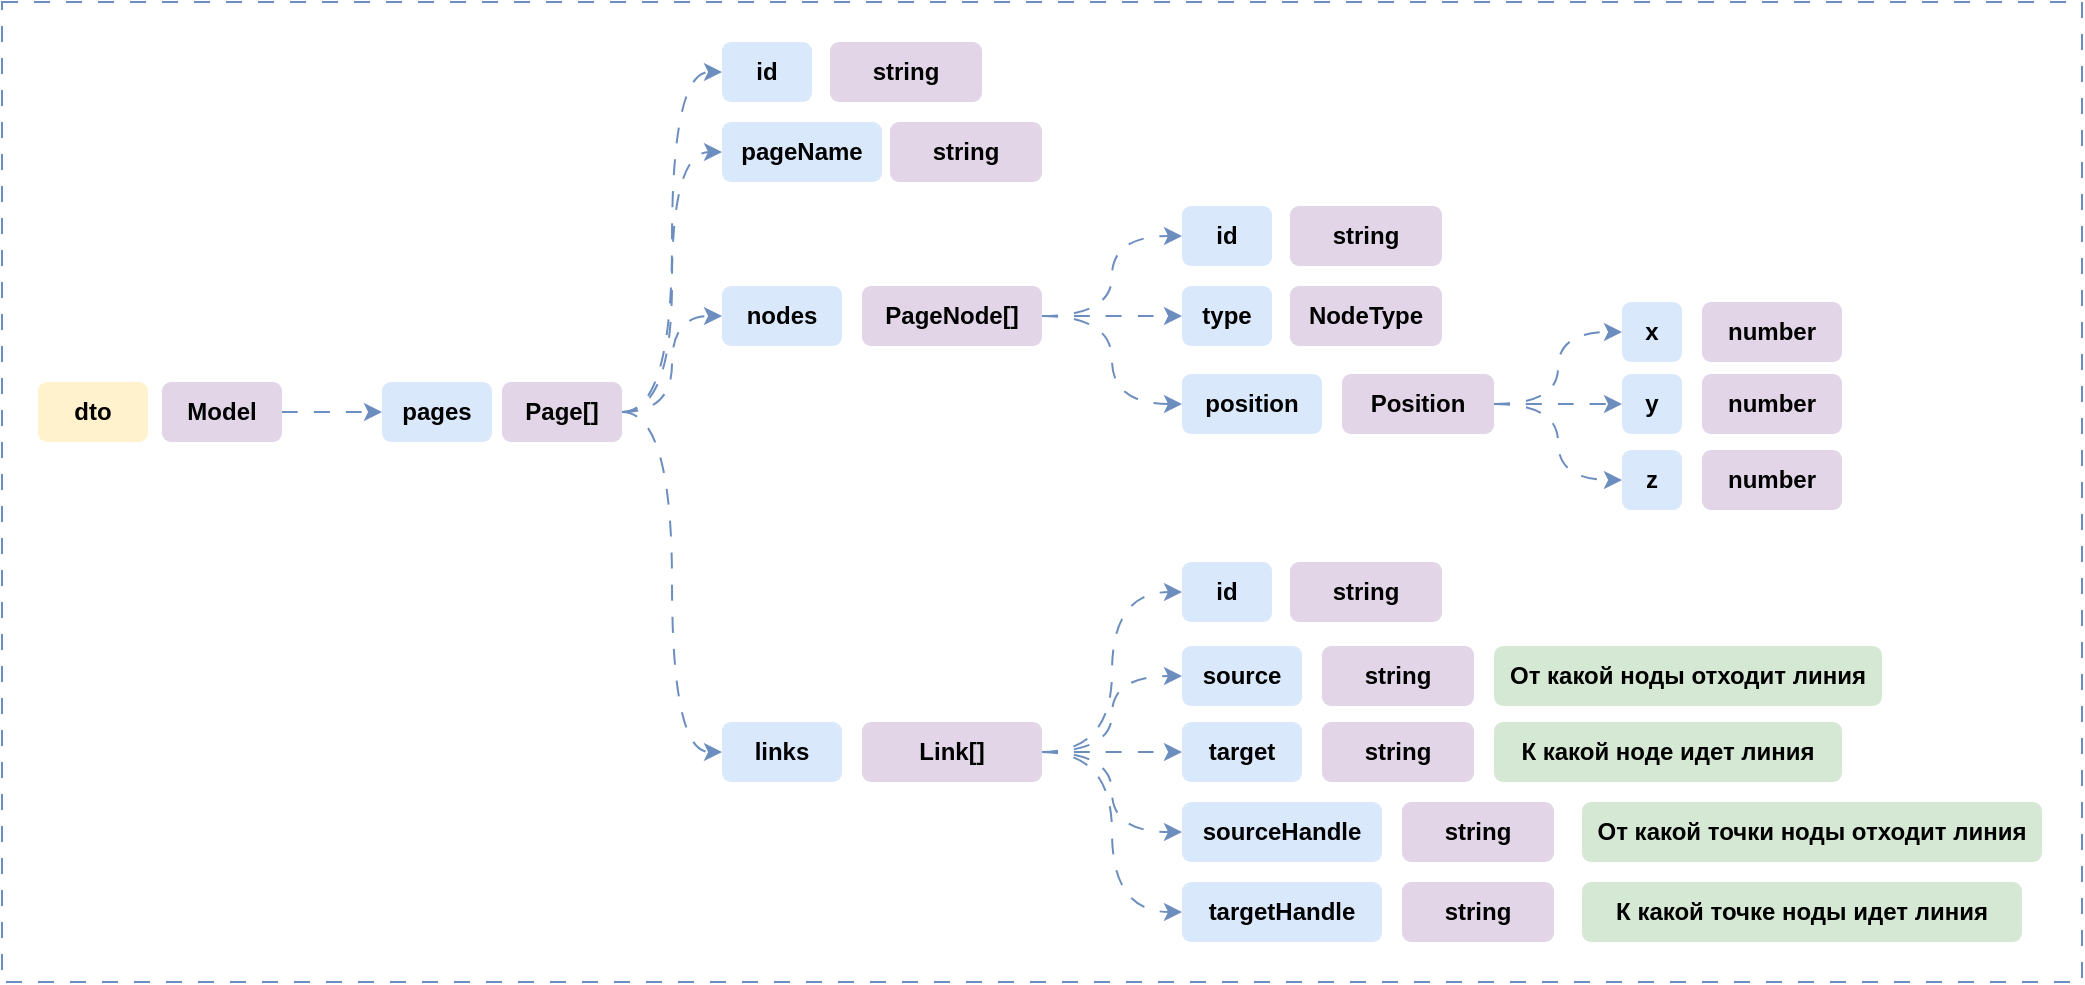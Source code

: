 <mxfile version="22.1.3" type="github" pages="2">
  <diagram name="Flow" id="bWleKqcltJoAPVm_MXC7">
    <mxGraphModel dx="2087" dy="131" grid="1" gridSize="10" guides="1" tooltips="1" connect="1" arrows="1" fold="1" page="0" pageScale="1" pageWidth="827" pageHeight="1169" math="0" shadow="0">
      <root>
        <mxCell id="0" />
        <mxCell id="1" parent="0" />
        <mxCell id="2nIH9Rnh6OpdJeUkmnJ7-114" value="" style="rounded=0;whiteSpace=wrap;html=1;fontFamily=Helvetica;fontSize=11;fillColor=none;dashed=1;dashPattern=8 8;strokeColor=#6c8ebf;shadow=0;" parent="1" vertex="1">
          <mxGeometry x="-70" y="980" width="1040" height="490" as="geometry" />
        </mxCell>
        <mxCell id="2nIH9Rnh6OpdJeUkmnJ7-2" value="dto" style="rounded=1;whiteSpace=wrap;html=1;fillColor=#fff2cc;strokeColor=none;fontStyle=1" parent="1" vertex="1">
          <mxGeometry x="-52" y="1170" width="55" height="30" as="geometry" />
        </mxCell>
        <mxCell id="2nIH9Rnh6OpdJeUkmnJ7-3" value="id" style="rounded=1;whiteSpace=wrap;html=1;fillColor=#dae8fc;strokeColor=none;fontStyle=1" parent="1" vertex="1">
          <mxGeometry x="290" y="1000" width="45" height="30" as="geometry" />
        </mxCell>
        <mxCell id="2nIH9Rnh6OpdJeUkmnJ7-62" style="edgeStyle=orthogonalEdgeStyle;rounded=0;orthogonalLoop=1;jettySize=auto;html=1;entryX=0;entryY=0.5;entryDx=0;entryDy=0;dashed=1;dashPattern=8 8;fillColor=#dae8fc;strokeColor=#6c8ebf;curved=1;" parent="1" source="2nIH9Rnh6OpdJeUkmnJ7-18" target="2nIH9Rnh6OpdJeUkmnJ7-60" edge="1">
          <mxGeometry relative="1" as="geometry" />
        </mxCell>
        <mxCell id="2nIH9Rnh6OpdJeUkmnJ7-18" value="Model" style="rounded=1;whiteSpace=wrap;html=1;fillColor=#e1d5e7;strokeColor=none;fontStyle=1" parent="1" vertex="1">
          <mxGeometry x="10" y="1170" width="60" height="30" as="geometry" />
        </mxCell>
        <mxCell id="2nIH9Rnh6OpdJeUkmnJ7-19" value="string" style="rounded=1;whiteSpace=wrap;html=1;fillColor=#e1d5e7;strokeColor=none;fontStyle=1" parent="1" vertex="1">
          <mxGeometry x="344" y="1000" width="76" height="30" as="geometry" />
        </mxCell>
        <mxCell id="2nIH9Rnh6OpdJeUkmnJ7-60" value="pages" style="rounded=1;whiteSpace=wrap;html=1;fillColor=#dae8fc;strokeColor=none;fontStyle=1" parent="1" vertex="1">
          <mxGeometry x="120" y="1170" width="55" height="30" as="geometry" />
        </mxCell>
        <mxCell id="2nIH9Rnh6OpdJeUkmnJ7-72" style="edgeStyle=orthogonalEdgeStyle;shape=connector;curved=1;rounded=0;orthogonalLoop=1;jettySize=auto;html=1;entryX=0;entryY=0.5;entryDx=0;entryDy=0;dashed=1;dashPattern=8 8;labelBackgroundColor=default;strokeColor=#6c8ebf;align=center;verticalAlign=middle;fontFamily=Helvetica;fontSize=11;fontColor=default;endArrow=classic;fillColor=#dae8fc;" parent="1" source="2nIH9Rnh6OpdJeUkmnJ7-61" target="2nIH9Rnh6OpdJeUkmnJ7-3" edge="1">
          <mxGeometry relative="1" as="geometry" />
        </mxCell>
        <mxCell id="2nIH9Rnh6OpdJeUkmnJ7-73" style="edgeStyle=orthogonalEdgeStyle;shape=connector;curved=1;rounded=0;orthogonalLoop=1;jettySize=auto;html=1;dashed=1;dashPattern=8 8;labelBackgroundColor=default;strokeColor=#6c8ebf;align=center;verticalAlign=middle;fontFamily=Helvetica;fontSize=11;fontColor=default;endArrow=classic;fillColor=#dae8fc;entryX=0;entryY=0.5;entryDx=0;entryDy=0;" parent="1" source="2nIH9Rnh6OpdJeUkmnJ7-61" target="2nIH9Rnh6OpdJeUkmnJ7-68" edge="1">
          <mxGeometry relative="1" as="geometry" />
        </mxCell>
        <mxCell id="2nIH9Rnh6OpdJeUkmnJ7-74" style="edgeStyle=orthogonalEdgeStyle;shape=connector;curved=1;rounded=0;orthogonalLoop=1;jettySize=auto;html=1;entryX=0;entryY=0.5;entryDx=0;entryDy=0;dashed=1;dashPattern=8 8;labelBackgroundColor=default;strokeColor=#6c8ebf;align=center;verticalAlign=middle;fontFamily=Helvetica;fontSize=11;fontColor=default;endArrow=classic;fillColor=#dae8fc;" parent="1" source="2nIH9Rnh6OpdJeUkmnJ7-61" target="2nIH9Rnh6OpdJeUkmnJ7-63" edge="1">
          <mxGeometry relative="1" as="geometry" />
        </mxCell>
        <mxCell id="2nIH9Rnh6OpdJeUkmnJ7-75" style="edgeStyle=orthogonalEdgeStyle;shape=connector;curved=1;rounded=0;orthogonalLoop=1;jettySize=auto;html=1;entryX=0;entryY=0.5;entryDx=0;entryDy=0;dashed=1;dashPattern=8 8;labelBackgroundColor=default;strokeColor=#6c8ebf;align=center;verticalAlign=middle;fontFamily=Helvetica;fontSize=11;fontColor=default;endArrow=classic;fillColor=#dae8fc;" parent="1" source="2nIH9Rnh6OpdJeUkmnJ7-61" target="2nIH9Rnh6OpdJeUkmnJ7-66" edge="1">
          <mxGeometry relative="1" as="geometry" />
        </mxCell>
        <mxCell id="2nIH9Rnh6OpdJeUkmnJ7-61" value="Page[]" style="rounded=1;whiteSpace=wrap;html=1;fillColor=#e1d5e7;strokeColor=none;fontStyle=1" parent="1" vertex="1">
          <mxGeometry x="180" y="1170" width="60" height="30" as="geometry" />
        </mxCell>
        <mxCell id="2nIH9Rnh6OpdJeUkmnJ7-63" value="nodes" style="rounded=1;whiteSpace=wrap;html=1;fillColor=#dae8fc;strokeColor=none;fontStyle=1" parent="1" vertex="1">
          <mxGeometry x="290" y="1122" width="60" height="30" as="geometry" />
        </mxCell>
        <mxCell id="2nIH9Rnh6OpdJeUkmnJ7-83" style="edgeStyle=orthogonalEdgeStyle;shape=connector;curved=1;rounded=0;orthogonalLoop=1;jettySize=auto;html=1;entryX=0;entryY=0.5;entryDx=0;entryDy=0;dashed=1;dashPattern=8 8;labelBackgroundColor=default;strokeColor=#6c8ebf;align=center;verticalAlign=middle;fontFamily=Helvetica;fontSize=11;fontColor=default;endArrow=classic;fillColor=#dae8fc;" parent="1" source="2nIH9Rnh6OpdJeUkmnJ7-64" target="2nIH9Rnh6OpdJeUkmnJ7-77" edge="1">
          <mxGeometry relative="1" as="geometry" />
        </mxCell>
        <mxCell id="2nIH9Rnh6OpdJeUkmnJ7-84" style="edgeStyle=orthogonalEdgeStyle;shape=connector;curved=1;rounded=0;orthogonalLoop=1;jettySize=auto;html=1;entryX=0;entryY=0.5;entryDx=0;entryDy=0;dashed=1;dashPattern=8 8;labelBackgroundColor=default;strokeColor=#6c8ebf;align=center;verticalAlign=middle;fontFamily=Helvetica;fontSize=11;fontColor=default;endArrow=classic;fillColor=#dae8fc;" parent="1" source="2nIH9Rnh6OpdJeUkmnJ7-64" target="2nIH9Rnh6OpdJeUkmnJ7-79" edge="1">
          <mxGeometry relative="1" as="geometry" />
        </mxCell>
        <mxCell id="2nIH9Rnh6OpdJeUkmnJ7-85" style="edgeStyle=orthogonalEdgeStyle;shape=connector;curved=1;rounded=0;orthogonalLoop=1;jettySize=auto;html=1;entryX=0;entryY=0.5;entryDx=0;entryDy=0;dashed=1;dashPattern=8 8;labelBackgroundColor=default;strokeColor=#6c8ebf;align=center;verticalAlign=middle;fontFamily=Helvetica;fontSize=11;fontColor=default;endArrow=classic;fillColor=#dae8fc;" parent="1" source="2nIH9Rnh6OpdJeUkmnJ7-64" target="2nIH9Rnh6OpdJeUkmnJ7-81" edge="1">
          <mxGeometry relative="1" as="geometry" />
        </mxCell>
        <mxCell id="2nIH9Rnh6OpdJeUkmnJ7-64" value="PageNode[]" style="rounded=1;whiteSpace=wrap;html=1;fillColor=#e1d5e7;strokeColor=none;fontStyle=1" parent="1" vertex="1">
          <mxGeometry x="360" y="1122" width="90" height="30" as="geometry" />
        </mxCell>
        <mxCell id="2nIH9Rnh6OpdJeUkmnJ7-66" value="links" style="rounded=1;whiteSpace=wrap;html=1;fillColor=#dae8fc;strokeColor=none;fontStyle=1" parent="1" vertex="1">
          <mxGeometry x="290" y="1340" width="60" height="30" as="geometry" />
        </mxCell>
        <mxCell id="2nIH9Rnh6OpdJeUkmnJ7-97" style="edgeStyle=orthogonalEdgeStyle;shape=connector;curved=1;rounded=0;orthogonalLoop=1;jettySize=auto;html=1;entryX=0;entryY=0.5;entryDx=0;entryDy=0;dashed=1;dashPattern=8 8;labelBackgroundColor=default;strokeColor=#6c8ebf;align=center;verticalAlign=middle;fontFamily=Helvetica;fontSize=11;fontColor=default;endArrow=classic;fillColor=#dae8fc;" parent="1" source="2nIH9Rnh6OpdJeUkmnJ7-67" target="2nIH9Rnh6OpdJeUkmnJ7-95" edge="1">
          <mxGeometry relative="1" as="geometry" />
        </mxCell>
        <mxCell id="2nIH9Rnh6OpdJeUkmnJ7-110" style="edgeStyle=orthogonalEdgeStyle;shape=connector;curved=1;rounded=0;orthogonalLoop=1;jettySize=auto;html=1;entryX=0;entryY=0.5;entryDx=0;entryDy=0;dashed=1;dashPattern=8 8;labelBackgroundColor=default;strokeColor=#6c8ebf;align=center;verticalAlign=middle;fontFamily=Helvetica;fontSize=11;fontColor=default;endArrow=classic;fillColor=#dae8fc;" parent="1" source="2nIH9Rnh6OpdJeUkmnJ7-67" target="2nIH9Rnh6OpdJeUkmnJ7-98" edge="1">
          <mxGeometry relative="1" as="geometry" />
        </mxCell>
        <mxCell id="2nIH9Rnh6OpdJeUkmnJ7-111" style="edgeStyle=orthogonalEdgeStyle;shape=connector;curved=1;rounded=0;orthogonalLoop=1;jettySize=auto;html=1;entryX=0;entryY=0.5;entryDx=0;entryDy=0;dashed=1;dashPattern=8 8;labelBackgroundColor=default;strokeColor=#6c8ebf;align=center;verticalAlign=middle;fontFamily=Helvetica;fontSize=11;fontColor=default;endArrow=classic;fillColor=#dae8fc;" parent="1" source="2nIH9Rnh6OpdJeUkmnJ7-67" target="2nIH9Rnh6OpdJeUkmnJ7-100" edge="1">
          <mxGeometry relative="1" as="geometry" />
        </mxCell>
        <mxCell id="2nIH9Rnh6OpdJeUkmnJ7-112" style="edgeStyle=orthogonalEdgeStyle;shape=connector;curved=1;rounded=0;orthogonalLoop=1;jettySize=auto;html=1;entryX=0;entryY=0.5;entryDx=0;entryDy=0;dashed=1;dashPattern=8 8;labelBackgroundColor=default;strokeColor=#6c8ebf;align=center;verticalAlign=middle;fontFamily=Helvetica;fontSize=11;fontColor=default;endArrow=classic;fillColor=#dae8fc;" parent="1" source="2nIH9Rnh6OpdJeUkmnJ7-67" target="2nIH9Rnh6OpdJeUkmnJ7-102" edge="1">
          <mxGeometry relative="1" as="geometry" />
        </mxCell>
        <mxCell id="2nIH9Rnh6OpdJeUkmnJ7-113" style="edgeStyle=orthogonalEdgeStyle;shape=connector;curved=1;rounded=0;orthogonalLoop=1;jettySize=auto;html=1;entryX=0;entryY=0.5;entryDx=0;entryDy=0;dashed=1;dashPattern=8 8;labelBackgroundColor=default;strokeColor=#6c8ebf;align=center;verticalAlign=middle;fontFamily=Helvetica;fontSize=11;fontColor=default;endArrow=classic;fillColor=#dae8fc;" parent="1" source="2nIH9Rnh6OpdJeUkmnJ7-67" target="2nIH9Rnh6OpdJeUkmnJ7-104" edge="1">
          <mxGeometry relative="1" as="geometry" />
        </mxCell>
        <mxCell id="2nIH9Rnh6OpdJeUkmnJ7-67" value="Link[]" style="rounded=1;whiteSpace=wrap;html=1;fillColor=#e1d5e7;strokeColor=none;fontStyle=1" parent="1" vertex="1">
          <mxGeometry x="360" y="1340" width="90" height="30" as="geometry" />
        </mxCell>
        <mxCell id="2nIH9Rnh6OpdJeUkmnJ7-68" value="pageName" style="rounded=1;whiteSpace=wrap;html=1;fillColor=#dae8fc;strokeColor=none;fontStyle=1" parent="1" vertex="1">
          <mxGeometry x="290" y="1040" width="80" height="30" as="geometry" />
        </mxCell>
        <mxCell id="2nIH9Rnh6OpdJeUkmnJ7-69" value="string" style="rounded=1;whiteSpace=wrap;html=1;fillColor=#e1d5e7;strokeColor=none;fontStyle=1" parent="1" vertex="1">
          <mxGeometry x="374" y="1040" width="76" height="30" as="geometry" />
        </mxCell>
        <mxCell id="2nIH9Rnh6OpdJeUkmnJ7-77" value="id" style="rounded=1;whiteSpace=wrap;html=1;fillColor=#dae8fc;strokeColor=none;fontStyle=1" parent="1" vertex="1">
          <mxGeometry x="520" y="1082" width="45" height="30" as="geometry" />
        </mxCell>
        <mxCell id="2nIH9Rnh6OpdJeUkmnJ7-78" value="string" style="rounded=1;whiteSpace=wrap;html=1;fillColor=#e1d5e7;strokeColor=none;fontStyle=1" parent="1" vertex="1">
          <mxGeometry x="574" y="1082" width="76" height="30" as="geometry" />
        </mxCell>
        <mxCell id="2nIH9Rnh6OpdJeUkmnJ7-79" value="type" style="rounded=1;whiteSpace=wrap;html=1;fillColor=#dae8fc;strokeColor=none;fontStyle=1" parent="1" vertex="1">
          <mxGeometry x="520" y="1122" width="45" height="30" as="geometry" />
        </mxCell>
        <mxCell id="2nIH9Rnh6OpdJeUkmnJ7-80" value="NodeType" style="rounded=1;whiteSpace=wrap;html=1;fillColor=#e1d5e7;strokeColor=none;fontStyle=1" parent="1" vertex="1">
          <mxGeometry x="574" y="1122" width="76" height="30" as="geometry" />
        </mxCell>
        <mxCell id="2nIH9Rnh6OpdJeUkmnJ7-81" value="position" style="rounded=1;whiteSpace=wrap;html=1;fillColor=#dae8fc;strokeColor=none;fontStyle=1" parent="1" vertex="1">
          <mxGeometry x="520" y="1166" width="70" height="30" as="geometry" />
        </mxCell>
        <mxCell id="2nIH9Rnh6OpdJeUkmnJ7-92" style="edgeStyle=orthogonalEdgeStyle;shape=connector;curved=1;rounded=0;orthogonalLoop=1;jettySize=auto;html=1;entryX=0;entryY=0.5;entryDx=0;entryDy=0;dashed=1;dashPattern=8 8;labelBackgroundColor=default;strokeColor=#6c8ebf;align=center;verticalAlign=middle;fontFamily=Helvetica;fontSize=11;fontColor=default;endArrow=classic;fillColor=#dae8fc;" parent="1" source="2nIH9Rnh6OpdJeUkmnJ7-82" target="2nIH9Rnh6OpdJeUkmnJ7-88" edge="1">
          <mxGeometry relative="1" as="geometry" />
        </mxCell>
        <mxCell id="2nIH9Rnh6OpdJeUkmnJ7-93" style="edgeStyle=orthogonalEdgeStyle;shape=connector;curved=1;rounded=0;orthogonalLoop=1;jettySize=auto;html=1;entryX=0;entryY=0.5;entryDx=0;entryDy=0;dashed=1;dashPattern=8 8;labelBackgroundColor=default;strokeColor=#6c8ebf;align=center;verticalAlign=middle;fontFamily=Helvetica;fontSize=11;fontColor=default;endArrow=classic;fillColor=#dae8fc;" parent="1" source="2nIH9Rnh6OpdJeUkmnJ7-82" target="2nIH9Rnh6OpdJeUkmnJ7-86" edge="1">
          <mxGeometry relative="1" as="geometry" />
        </mxCell>
        <mxCell id="2nIH9Rnh6OpdJeUkmnJ7-94" style="edgeStyle=orthogonalEdgeStyle;shape=connector;curved=1;rounded=0;orthogonalLoop=1;jettySize=auto;html=1;entryX=0;entryY=0.5;entryDx=0;entryDy=0;dashed=1;dashPattern=8 8;labelBackgroundColor=default;strokeColor=#6c8ebf;align=center;verticalAlign=middle;fontFamily=Helvetica;fontSize=11;fontColor=default;endArrow=classic;fillColor=#dae8fc;" parent="1" source="2nIH9Rnh6OpdJeUkmnJ7-82" target="2nIH9Rnh6OpdJeUkmnJ7-90" edge="1">
          <mxGeometry relative="1" as="geometry" />
        </mxCell>
        <mxCell id="2nIH9Rnh6OpdJeUkmnJ7-82" value="Position" style="rounded=1;whiteSpace=wrap;html=1;fillColor=#e1d5e7;strokeColor=none;fontStyle=1" parent="1" vertex="1">
          <mxGeometry x="600" y="1166" width="76" height="30" as="geometry" />
        </mxCell>
        <mxCell id="2nIH9Rnh6OpdJeUkmnJ7-86" value="y" style="rounded=1;whiteSpace=wrap;html=1;fillColor=#dae8fc;strokeColor=none;fontStyle=1" parent="1" vertex="1">
          <mxGeometry x="740" y="1166" width="30" height="30" as="geometry" />
        </mxCell>
        <mxCell id="2nIH9Rnh6OpdJeUkmnJ7-87" value="number" style="rounded=1;whiteSpace=wrap;html=1;fillColor=#e1d5e7;strokeColor=none;fontStyle=1" parent="1" vertex="1">
          <mxGeometry x="780" y="1166" width="70" height="30" as="geometry" />
        </mxCell>
        <mxCell id="2nIH9Rnh6OpdJeUkmnJ7-88" value="x" style="rounded=1;whiteSpace=wrap;html=1;fillColor=#dae8fc;strokeColor=none;fontStyle=1" parent="1" vertex="1">
          <mxGeometry x="740" y="1130" width="30" height="30" as="geometry" />
        </mxCell>
        <mxCell id="2nIH9Rnh6OpdJeUkmnJ7-89" value="number" style="rounded=1;whiteSpace=wrap;html=1;fillColor=#e1d5e7;strokeColor=none;fontStyle=1" parent="1" vertex="1">
          <mxGeometry x="780" y="1130" width="70" height="30" as="geometry" />
        </mxCell>
        <mxCell id="2nIH9Rnh6OpdJeUkmnJ7-90" value="z" style="rounded=1;whiteSpace=wrap;html=1;fillColor=#dae8fc;strokeColor=none;fontStyle=1" parent="1" vertex="1">
          <mxGeometry x="740" y="1204" width="30" height="30" as="geometry" />
        </mxCell>
        <mxCell id="2nIH9Rnh6OpdJeUkmnJ7-91" value="number" style="rounded=1;whiteSpace=wrap;html=1;fillColor=#e1d5e7;strokeColor=none;fontStyle=1" parent="1" vertex="1">
          <mxGeometry x="780" y="1204" width="70" height="30" as="geometry" />
        </mxCell>
        <mxCell id="2nIH9Rnh6OpdJeUkmnJ7-95" value="id" style="rounded=1;whiteSpace=wrap;html=1;fillColor=#dae8fc;strokeColor=none;fontStyle=1" parent="1" vertex="1">
          <mxGeometry x="520" y="1260" width="45" height="30" as="geometry" />
        </mxCell>
        <mxCell id="2nIH9Rnh6OpdJeUkmnJ7-96" value="string" style="rounded=1;whiteSpace=wrap;html=1;fillColor=#e1d5e7;strokeColor=none;fontStyle=1" parent="1" vertex="1">
          <mxGeometry x="574" y="1260" width="76" height="30" as="geometry" />
        </mxCell>
        <mxCell id="2nIH9Rnh6OpdJeUkmnJ7-98" value="source" style="rounded=1;whiteSpace=wrap;html=1;fillColor=#dae8fc;strokeColor=none;fontStyle=1" parent="1" vertex="1">
          <mxGeometry x="520" y="1302" width="60" height="30" as="geometry" />
        </mxCell>
        <mxCell id="2nIH9Rnh6OpdJeUkmnJ7-99" value="string" style="rounded=1;whiteSpace=wrap;html=1;fillColor=#e1d5e7;strokeColor=none;fontStyle=1" parent="1" vertex="1">
          <mxGeometry x="590" y="1302" width="76" height="30" as="geometry" />
        </mxCell>
        <mxCell id="2nIH9Rnh6OpdJeUkmnJ7-100" value="target" style="rounded=1;whiteSpace=wrap;html=1;fillColor=#dae8fc;strokeColor=none;fontStyle=1" parent="1" vertex="1">
          <mxGeometry x="520" y="1340" width="60" height="30" as="geometry" />
        </mxCell>
        <mxCell id="2nIH9Rnh6OpdJeUkmnJ7-101" value="string" style="rounded=1;whiteSpace=wrap;html=1;fillColor=#e1d5e7;strokeColor=none;fontStyle=1" parent="1" vertex="1">
          <mxGeometry x="590" y="1340" width="76" height="30" as="geometry" />
        </mxCell>
        <mxCell id="2nIH9Rnh6OpdJeUkmnJ7-102" value="sourceHandle" style="rounded=1;whiteSpace=wrap;html=1;fillColor=#dae8fc;strokeColor=none;fontStyle=1" parent="1" vertex="1">
          <mxGeometry x="520" y="1380" width="100" height="30" as="geometry" />
        </mxCell>
        <mxCell id="2nIH9Rnh6OpdJeUkmnJ7-103" value="string" style="rounded=1;whiteSpace=wrap;html=1;fillColor=#e1d5e7;strokeColor=none;fontStyle=1" parent="1" vertex="1">
          <mxGeometry x="630" y="1380" width="76" height="30" as="geometry" />
        </mxCell>
        <mxCell id="2nIH9Rnh6OpdJeUkmnJ7-104" value="targetHandle" style="rounded=1;whiteSpace=wrap;html=1;fillColor=#dae8fc;strokeColor=none;fontStyle=1" parent="1" vertex="1">
          <mxGeometry x="520" y="1420" width="100" height="30" as="geometry" />
        </mxCell>
        <mxCell id="2nIH9Rnh6OpdJeUkmnJ7-105" value="string" style="rounded=1;whiteSpace=wrap;html=1;fillColor=#e1d5e7;strokeColor=none;fontStyle=1" parent="1" vertex="1">
          <mxGeometry x="630" y="1420" width="76" height="30" as="geometry" />
        </mxCell>
        <mxCell id="2nIH9Rnh6OpdJeUkmnJ7-106" value="От какой ноды отходит линия" style="rounded=1;whiteSpace=wrap;html=1;fillColor=#d5e8d4;strokeColor=none;fontStyle=1" parent="1" vertex="1">
          <mxGeometry x="676" y="1302" width="194" height="30" as="geometry" />
        </mxCell>
        <mxCell id="2nIH9Rnh6OpdJeUkmnJ7-107" value="К какой ноде идет линия" style="rounded=1;whiteSpace=wrap;html=1;fillColor=#d5e8d4;strokeColor=none;fontStyle=1" parent="1" vertex="1">
          <mxGeometry x="676" y="1340" width="174" height="30" as="geometry" />
        </mxCell>
        <mxCell id="2nIH9Rnh6OpdJeUkmnJ7-108" value="От какой точки ноды отходит линия" style="rounded=1;whiteSpace=wrap;html=1;fillColor=#d5e8d4;strokeColor=none;fontStyle=1" parent="1" vertex="1">
          <mxGeometry x="720" y="1380" width="230" height="30" as="geometry" />
        </mxCell>
        <mxCell id="2nIH9Rnh6OpdJeUkmnJ7-109" value="К какой точке ноды идет линия" style="rounded=1;whiteSpace=wrap;html=1;fillColor=#d5e8d4;strokeColor=none;fontStyle=1" parent="1" vertex="1">
          <mxGeometry x="720" y="1420" width="220" height="30" as="geometry" />
        </mxCell>
      </root>
    </mxGraphModel>
  </diagram>
  <diagram id="k8BZJ0EsPKxAd0Oa-_s1" name="React-Flow Concept">
    <mxGraphModel dx="989" dy="546" grid="0" gridSize="10" guides="1" tooltips="1" connect="1" arrows="1" fold="1" page="0" pageScale="1" pageWidth="827" pageHeight="1169" math="0" shadow="0">
      <root>
        <mxCell id="0" />
        <mxCell id="1" parent="0" />
        <mxCell id="w0XaIGX-fUTt4faykZXt-10" style="edgeStyle=orthogonalEdgeStyle;rounded=0;orthogonalLoop=1;jettySize=auto;html=1;entryX=0;entryY=0.5;entryDx=0;entryDy=0;curved=1;fillColor=#dae8fc;strokeColor=#6c8ebf;dashed=1;" edge="1" parent="1" source="w0XaIGX-fUTt4faykZXt-1" target="w0XaIGX-fUTt4faykZXt-2">
          <mxGeometry relative="1" as="geometry" />
        </mxCell>
        <mxCell id="w0XaIGX-fUTt4faykZXt-11" style="edgeStyle=orthogonalEdgeStyle;shape=connector;curved=1;rounded=0;orthogonalLoop=1;jettySize=auto;html=1;entryX=0;entryY=0.5;entryDx=0;entryDy=0;dashed=1;labelBackgroundColor=default;strokeColor=#6c8ebf;align=center;verticalAlign=middle;fontFamily=Helvetica;fontSize=11;fontColor=default;endArrow=classic;fillColor=#dae8fc;" edge="1" parent="1" source="w0XaIGX-fUTt4faykZXt-1" target="w0XaIGX-fUTt4faykZXt-5">
          <mxGeometry relative="1" as="geometry" />
        </mxCell>
        <mxCell id="w0XaIGX-fUTt4faykZXt-12" style="edgeStyle=orthogonalEdgeStyle;shape=connector;curved=1;rounded=0;orthogonalLoop=1;jettySize=auto;html=1;entryX=0;entryY=0.5;entryDx=0;entryDy=0;dashed=1;labelBackgroundColor=default;strokeColor=#6c8ebf;align=center;verticalAlign=middle;fontFamily=Helvetica;fontSize=11;fontColor=default;endArrow=classic;fillColor=#dae8fc;" edge="1" parent="1" source="w0XaIGX-fUTt4faykZXt-1" target="w0XaIGX-fUTt4faykZXt-3">
          <mxGeometry relative="1" as="geometry" />
        </mxCell>
        <mxCell id="w0XaIGX-fUTt4faykZXt-13" style="edgeStyle=orthogonalEdgeStyle;shape=connector;curved=1;rounded=0;orthogonalLoop=1;jettySize=auto;html=1;entryX=0;entryY=0.5;entryDx=0;entryDy=0;dashed=1;labelBackgroundColor=default;strokeColor=#6c8ebf;align=center;verticalAlign=middle;fontFamily=Helvetica;fontSize=11;fontColor=default;endArrow=classic;fillColor=#dae8fc;" edge="1" parent="1" source="w0XaIGX-fUTt4faykZXt-1" target="w0XaIGX-fUTt4faykZXt-4">
          <mxGeometry relative="1" as="geometry" />
        </mxCell>
        <mxCell id="w0XaIGX-fUTt4faykZXt-14" style="edgeStyle=orthogonalEdgeStyle;shape=connector;curved=1;rounded=0;orthogonalLoop=1;jettySize=auto;html=1;entryX=0;entryY=0.5;entryDx=0;entryDy=0;dashed=1;labelBackgroundColor=default;strokeColor=#6c8ebf;align=center;verticalAlign=middle;fontFamily=Helvetica;fontSize=11;fontColor=default;endArrow=classic;fillColor=#dae8fc;" edge="1" parent="1" source="w0XaIGX-fUTt4faykZXt-1" target="w0XaIGX-fUTt4faykZXt-9">
          <mxGeometry relative="1" as="geometry" />
        </mxCell>
        <mxCell id="w0XaIGX-fUTt4faykZXt-1" value="Основные сущности" style="text;html=1;strokeColor=none;fillColor=#d5e8d4;align=center;verticalAlign=middle;whiteSpace=wrap;rounded=0;" vertex="1" parent="1">
          <mxGeometry x="310" y="430" width="140" height="30" as="geometry" />
        </mxCell>
        <mxCell id="w0XaIGX-fUTt4faykZXt-2" value="Nodes" style="text;html=1;strokeColor=none;fillColor=#dae8fc;align=center;verticalAlign=middle;whiteSpace=wrap;rounded=0;" vertex="1" parent="1">
          <mxGeometry x="510" y="350" width="80" height="30" as="geometry" />
        </mxCell>
        <mxCell id="w0XaIGX-fUTt4faykZXt-3" value="Edges" style="text;html=1;strokeColor=none;fillColor=#dae8fc;align=center;verticalAlign=middle;whiteSpace=wrap;rounded=0;" vertex="1" parent="1">
          <mxGeometry x="510" y="430" width="80" height="30" as="geometry" />
        </mxCell>
        <mxCell id="w0XaIGX-fUTt4faykZXt-4" value="Connection Line" style="text;html=1;strokeColor=none;fillColor=#dae8fc;align=center;verticalAlign=middle;whiteSpace=wrap;rounded=0;" vertex="1" parent="1">
          <mxGeometry x="510" y="470" width="110" height="30" as="geometry" />
        </mxCell>
        <mxCell id="w0XaIGX-fUTt4faykZXt-5" value="Handles" style="text;html=1;strokeColor=none;fillColor=#dae8fc;align=center;verticalAlign=middle;whiteSpace=wrap;rounded=0;" vertex="1" parent="1">
          <mxGeometry x="510" y="390" width="80" height="30" as="geometry" />
        </mxCell>
        <mxCell id="w0XaIGX-fUTt4faykZXt-6" value="Точки соединения ноды" style="text;html=1;strokeColor=none;fillColor=#d5e8d4;align=center;verticalAlign=middle;whiteSpace=wrap;rounded=0;" vertex="1" parent="1">
          <mxGeometry x="600" y="390" width="140" height="30" as="geometry" />
        </mxCell>
        <mxCell id="w0XaIGX-fUTt4faykZXt-7" value="связи между нодами" style="text;html=1;strokeColor=none;fillColor=#d5e8d4;align=center;verticalAlign=middle;whiteSpace=wrap;rounded=0;" vertex="1" parent="1">
          <mxGeometry x="600" y="430" width="140" height="30" as="geometry" />
        </mxCell>
        <mxCell id="w0XaIGX-fUTt4faykZXt-8" value="связь в момент подключения&amp;nbsp;" style="text;html=1;strokeColor=none;fillColor=#d5e8d4;align=center;verticalAlign=middle;whiteSpace=wrap;rounded=0;" vertex="1" parent="1">
          <mxGeometry x="630" y="470" width="180" height="30" as="geometry" />
        </mxCell>
        <mxCell id="w0XaIGX-fUTt4faykZXt-9" value="ViewPort" style="text;html=1;strokeColor=none;fillColor=#dae8fc;align=center;verticalAlign=middle;whiteSpace=wrap;rounded=0;" vertex="1" parent="1">
          <mxGeometry x="510" y="510" width="110" height="30" as="geometry" />
        </mxCell>
      </root>
    </mxGraphModel>
  </diagram>
</mxfile>
